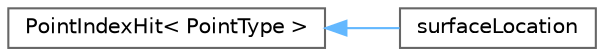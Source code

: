 digraph "Graphical Class Hierarchy"
{
 // LATEX_PDF_SIZE
  bgcolor="transparent";
  edge [fontname=Helvetica,fontsize=10,labelfontname=Helvetica,labelfontsize=10];
  node [fontname=Helvetica,fontsize=10,shape=box,height=0.2,width=0.4];
  rankdir="LR";
  Node0 [id="Node000000",label="PointIndexHit\< PointType \>",height=0.2,width=0.4,color="grey40", fillcolor="white", style="filled",URL="$classFoam_1_1PointIndexHit.html",tooltip="This class describes the interaction of an object (often a face) and a point. It carries the info of ..."];
  Node0 -> Node1 [id="edge5218_Node000000_Node000001",dir="back",color="steelblue1",style="solid",tooltip=" "];
  Node1 [id="Node000001",label="surfaceLocation",height=0.2,width=0.4,color="grey40", fillcolor="white", style="filled",URL="$classFoam_1_1surfaceLocation.html",tooltip="Contains information about location on a triSurface."];
}
